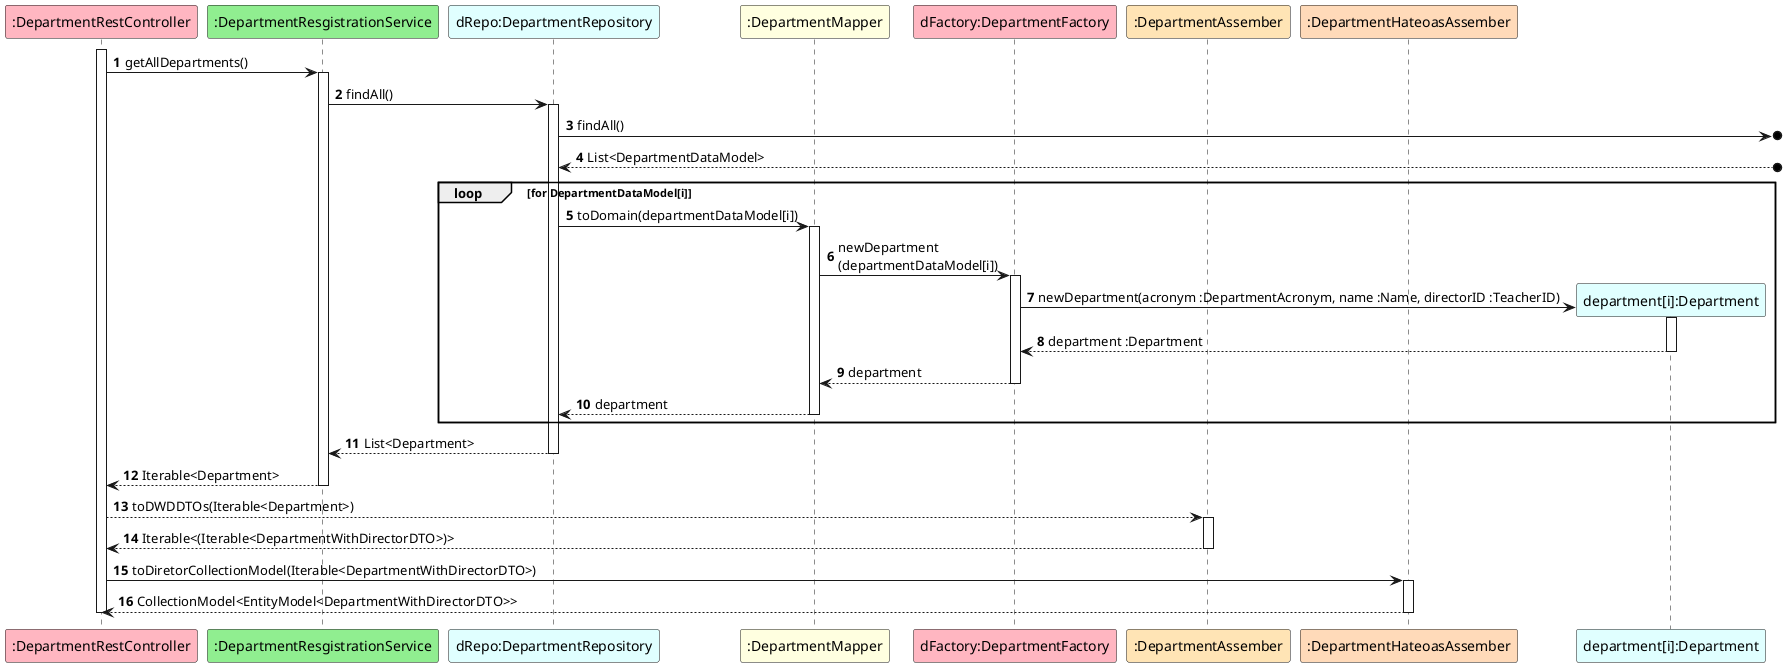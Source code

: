 @startuml
autonumber

participant ":DepartmentRestController" as C #lightpink
participant ":DepartmentResgistrationService" as DS #lightgreen
participant "dRepo:DepartmentRepository" as DPR #lightcyan
participant ":DepartmentMapper" as M #lightyellow
participant "dFactory:DepartmentFactory" as F #lightpink
participant ":DepartmentAssember" as DA #moccasin
participant ":DepartmentHateoasAssember" as DHA #peachpuff



participant "department[i]:Department" as DT #lightcyan

activate C
C -> DS ++: getAllDepartments()

DS -> DPR ++: findAll()

DPR ->o] : findAll()
DPR <--o] : List<DepartmentDataModel>

loop for DepartmentDataModel[i]
DPR -> M ++: toDomain(departmentDataModel[i])
M -> F ++: newDepartment\n(departmentDataModel[i])
F -> DT**: newDepartment(acronym :DepartmentAcronym, name :Name, directorID :TeacherID)
activate DT
DT --> F --: department :Department

F --> M --: department
M --> DPR --: department
end

DPR --> DS --: List<Department>
DS --> C --: Iterable<Department>
C --> DA ++: toDWDDTOs(Iterable<Department>)

DA --> C --: Iterable<(Iterable<DepartmentWithDirectorDTO>)>
C -> DHA ++: toDiretorCollectionModel(Iterable<DepartmentWithDirectorDTO>)
DHA --> C --: CollectionModel<EntityModel<DepartmentWithDirectorDTO>>
deactivate C
@enduml